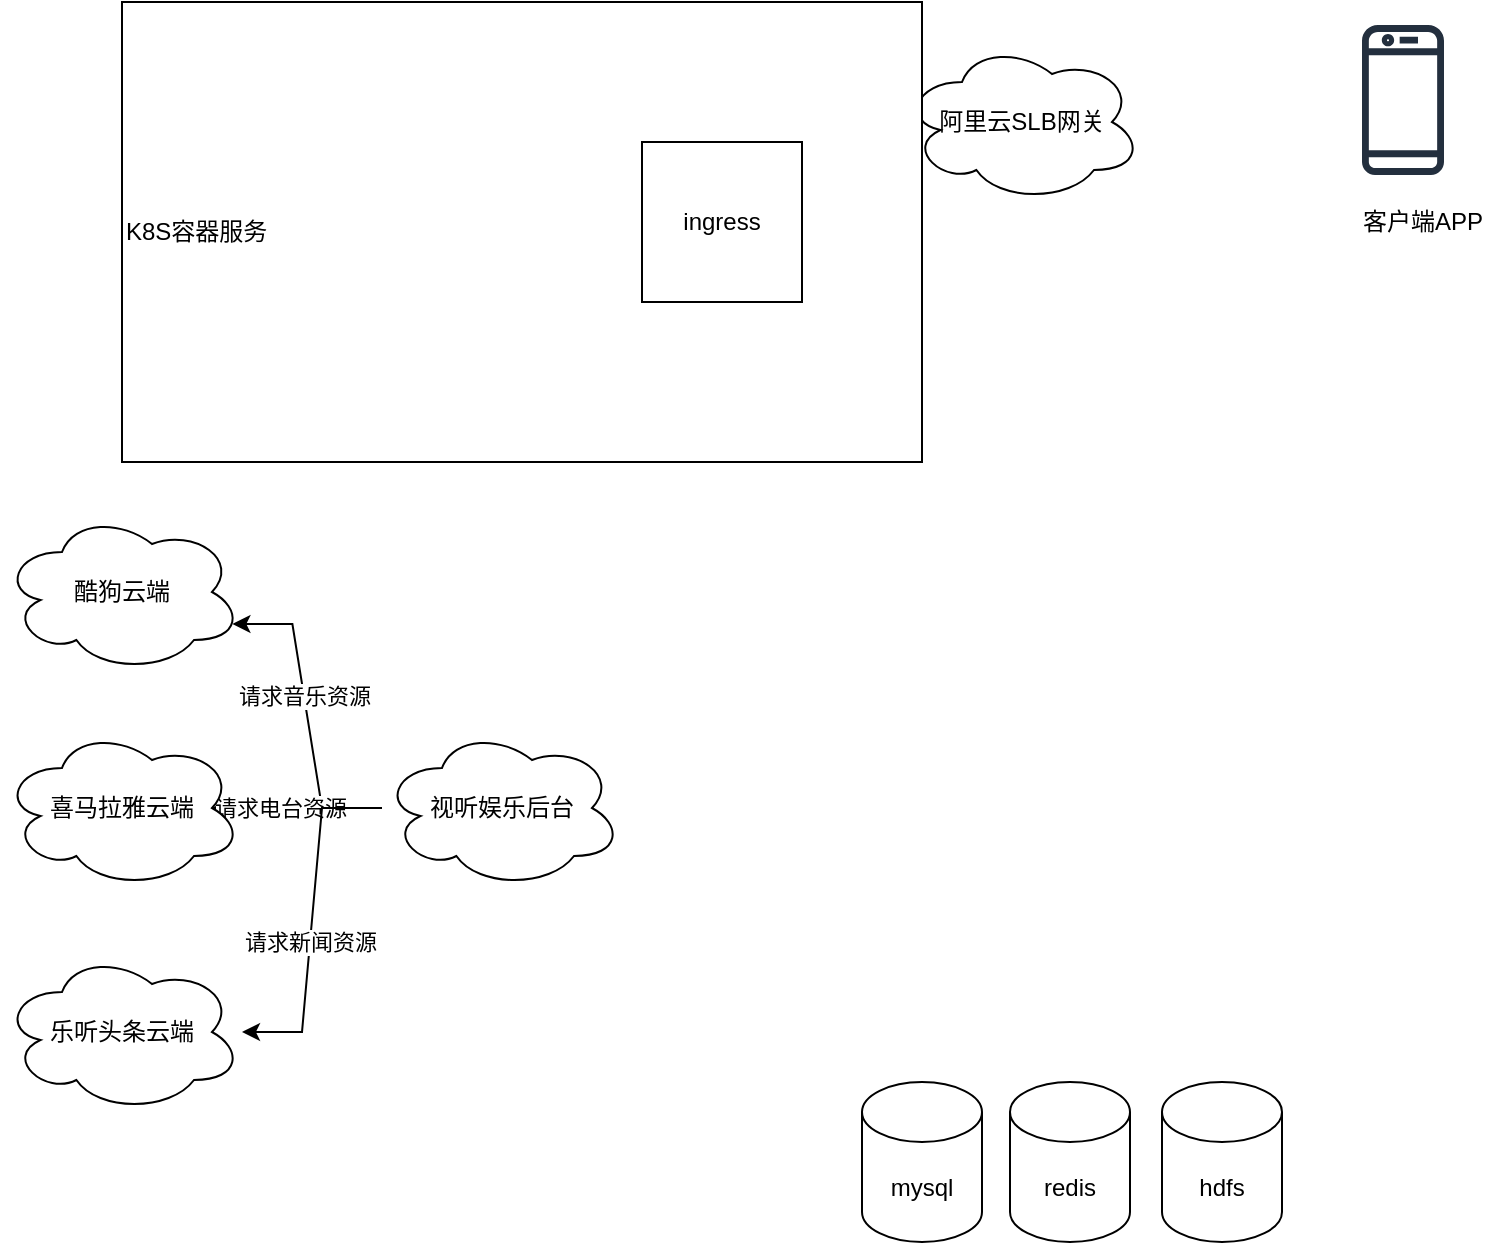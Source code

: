 <mxfile version="14.9.7" type="github"><diagram id="_sArZe5SB0jZ-b1mPrKc" name="Page-1"><mxGraphModel dx="1038" dy="633" grid="1" gridSize="10" guides="1" tooltips="1" connect="1" arrows="1" fold="1" page="1" pageScale="1" pageWidth="827" pageHeight="1169" math="0" shadow="0"><root><object label="" id="0"><mxCell/></object><mxCell id="1" parent="0"/><object label="" id="qT79wReTc2BzCnjX6Th7-1"><mxCell style="outlineConnect=0;fontColor=#232F3E;gradientColor=none;fillColor=#232F3E;strokeColor=none;dashed=0;verticalLabelPosition=bottom;verticalAlign=top;align=center;html=1;fontSize=12;fontStyle=0;aspect=fixed;pointerEvents=1;shape=mxgraph.aws4.mobile_client;" vertex="1" parent="1"><mxGeometry x="730" y="40" width="41" height="78" as="geometry"/></mxCell></object><mxCell id="qT79wReTc2BzCnjX6Th7-10" style="edgeStyle=entityRelationEdgeStyle;rounded=0;orthogonalLoop=1;jettySize=auto;html=1;entryX=0.96;entryY=0.7;entryDx=0;entryDy=0;entryPerimeter=0;" edge="1" parent="1" source="qT79wReTc2BzCnjX6Th7-2" target="qT79wReTc2BzCnjX6Th7-7"><mxGeometry relative="1" as="geometry"/></mxCell><mxCell id="qT79wReTc2BzCnjX6Th7-14" value="请求音乐资源" style="edgeLabel;html=1;align=center;verticalAlign=middle;resizable=0;points=[];" vertex="1" connectable="0" parent="qT79wReTc2BzCnjX6Th7-10"><mxGeometry x="0.133" relative="1" as="geometry"><mxPoint as="offset"/></mxGeometry></mxCell><mxCell id="qT79wReTc2BzCnjX6Th7-11" style="edgeStyle=entityRelationEdgeStyle;rounded=0;orthogonalLoop=1;jettySize=auto;html=1;entryX=0.875;entryY=0.5;entryDx=0;entryDy=0;entryPerimeter=0;" edge="1" parent="1" source="qT79wReTc2BzCnjX6Th7-2" target="qT79wReTc2BzCnjX6Th7-8"><mxGeometry relative="1" as="geometry"/></mxCell><mxCell id="qT79wReTc2BzCnjX6Th7-15" value="请求电台资源" style="edgeLabel;html=1;align=center;verticalAlign=middle;resizable=0;points=[];" vertex="1" connectable="0" parent="qT79wReTc2BzCnjX6Th7-11"><mxGeometry x="0.212" relative="1" as="geometry"><mxPoint as="offset"/></mxGeometry></mxCell><mxCell id="qT79wReTc2BzCnjX6Th7-12" style="edgeStyle=entityRelationEdgeStyle;rounded=0;orthogonalLoop=1;jettySize=auto;html=1;" edge="1" parent="1" source="qT79wReTc2BzCnjX6Th7-2" target="qT79wReTc2BzCnjX6Th7-9"><mxGeometry relative="1" as="geometry"/></mxCell><mxCell id="qT79wReTc2BzCnjX6Th7-16" value="请求新闻资源" style="edgeLabel;html=1;align=center;verticalAlign=middle;resizable=0;points=[];" vertex="1" connectable="0" parent="qT79wReTc2BzCnjX6Th7-12"><mxGeometry x="0.112" relative="1" as="geometry"><mxPoint y="1" as="offset"/></mxGeometry></mxCell><mxCell id="qT79wReTc2BzCnjX6Th7-2" value="视听娱乐后台" style="ellipse;shape=cloud;whiteSpace=wrap;html=1;" vertex="1" parent="1"><mxGeometry x="240" y="393" width="120" height="80" as="geometry"/></mxCell><mxCell id="qT79wReTc2BzCnjX6Th7-5" value="客户端APP" style="text;html=1;align=center;verticalAlign=middle;resizable=0;points=[];autosize=1;strokeColor=none;" vertex="1" parent="1"><mxGeometry x="720" y="130" width="80" height="20" as="geometry"/></mxCell><mxCell id="qT79wReTc2BzCnjX6Th7-7" value="酷狗云端" style="ellipse;shape=cloud;whiteSpace=wrap;html=1;" vertex="1" parent="1"><mxGeometry x="50" y="285" width="120" height="80" as="geometry"/></mxCell><mxCell id="qT79wReTc2BzCnjX6Th7-8" value="喜马拉雅云端" style="ellipse;shape=cloud;whiteSpace=wrap;html=1;" vertex="1" parent="1"><mxGeometry x="50" y="393" width="120" height="80" as="geometry"/></mxCell><mxCell id="qT79wReTc2BzCnjX6Th7-9" value="乐听头条云端" style="ellipse;shape=cloud;whiteSpace=wrap;html=1;" vertex="1" parent="1"><mxGeometry x="50" y="505" width="120" height="80" as="geometry"/></mxCell><mxCell id="qT79wReTc2BzCnjX6Th7-17" value="mysql" style="shape=cylinder3;whiteSpace=wrap;html=1;boundedLbl=1;backgroundOutline=1;size=15;" vertex="1" parent="1"><mxGeometry x="480" y="570" width="60" height="80" as="geometry"/></mxCell><mxCell id="qT79wReTc2BzCnjX6Th7-18" value="redis" style="shape=cylinder3;whiteSpace=wrap;html=1;boundedLbl=1;backgroundOutline=1;size=15;" vertex="1" parent="1"><mxGeometry x="554" y="570" width="60" height="80" as="geometry"/></mxCell><mxCell id="qT79wReTc2BzCnjX6Th7-20" value="hdfs" style="shape=cylinder3;whiteSpace=wrap;html=1;boundedLbl=1;backgroundOutline=1;size=15;" vertex="1" parent="1"><mxGeometry x="630" y="570" width="60" height="80" as="geometry"/></mxCell><mxCell id="qT79wReTc2BzCnjX6Th7-22" value="阿里云SLB网关" style="ellipse;shape=cloud;whiteSpace=wrap;html=1;" vertex="1" parent="1"><mxGeometry x="500" y="50" width="120" height="80" as="geometry"/></mxCell><mxCell id="qT79wReTc2BzCnjX6Th7-24" value="K8S容器服务" style="whiteSpace=wrap;html=1;align=left;" vertex="1" parent="1"><mxGeometry x="110" y="30" width="400" height="230" as="geometry"/></mxCell><mxCell id="qT79wReTc2BzCnjX6Th7-25" value="ingress" style="whiteSpace=wrap;html=1;aspect=fixed;" vertex="1" parent="1"><mxGeometry x="370" y="100" width="80" height="80" as="geometry"/></mxCell></root></mxGraphModel></diagram></mxfile>